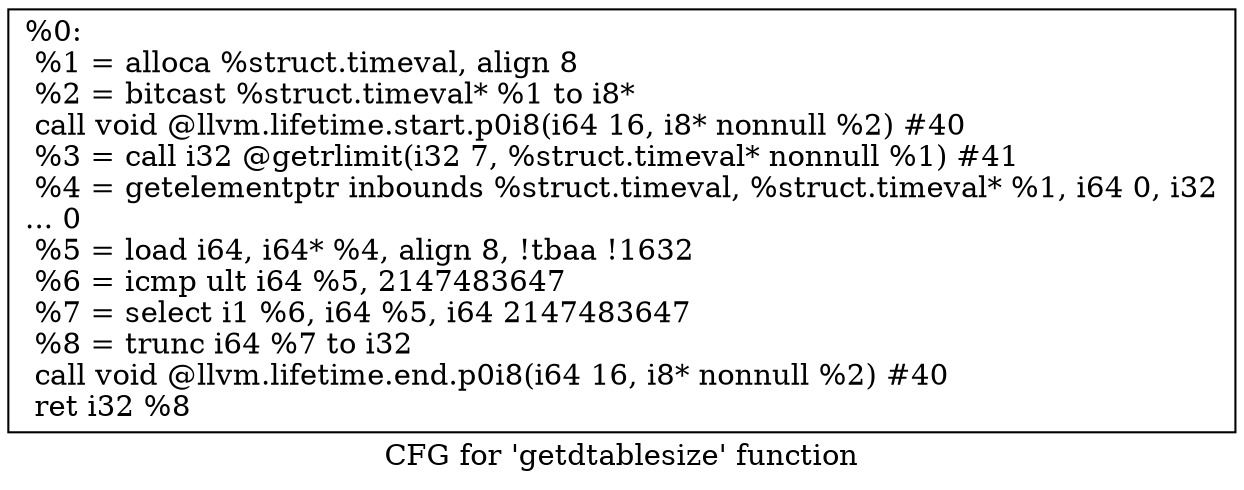 digraph "CFG for 'getdtablesize' function" {
	label="CFG for 'getdtablesize' function";

	Node0x17ac360 [shape=record,label="{%0:\l  %1 = alloca %struct.timeval, align 8\l  %2 = bitcast %struct.timeval* %1 to i8*\l  call void @llvm.lifetime.start.p0i8(i64 16, i8* nonnull %2) #40\l  %3 = call i32 @getrlimit(i32 7, %struct.timeval* nonnull %1) #41\l  %4 = getelementptr inbounds %struct.timeval, %struct.timeval* %1, i64 0, i32\l... 0\l  %5 = load i64, i64* %4, align 8, !tbaa !1632\l  %6 = icmp ult i64 %5, 2147483647\l  %7 = select i1 %6, i64 %5, i64 2147483647\l  %8 = trunc i64 %7 to i32\l  call void @llvm.lifetime.end.p0i8(i64 16, i8* nonnull %2) #40\l  ret i32 %8\l}"];
}
